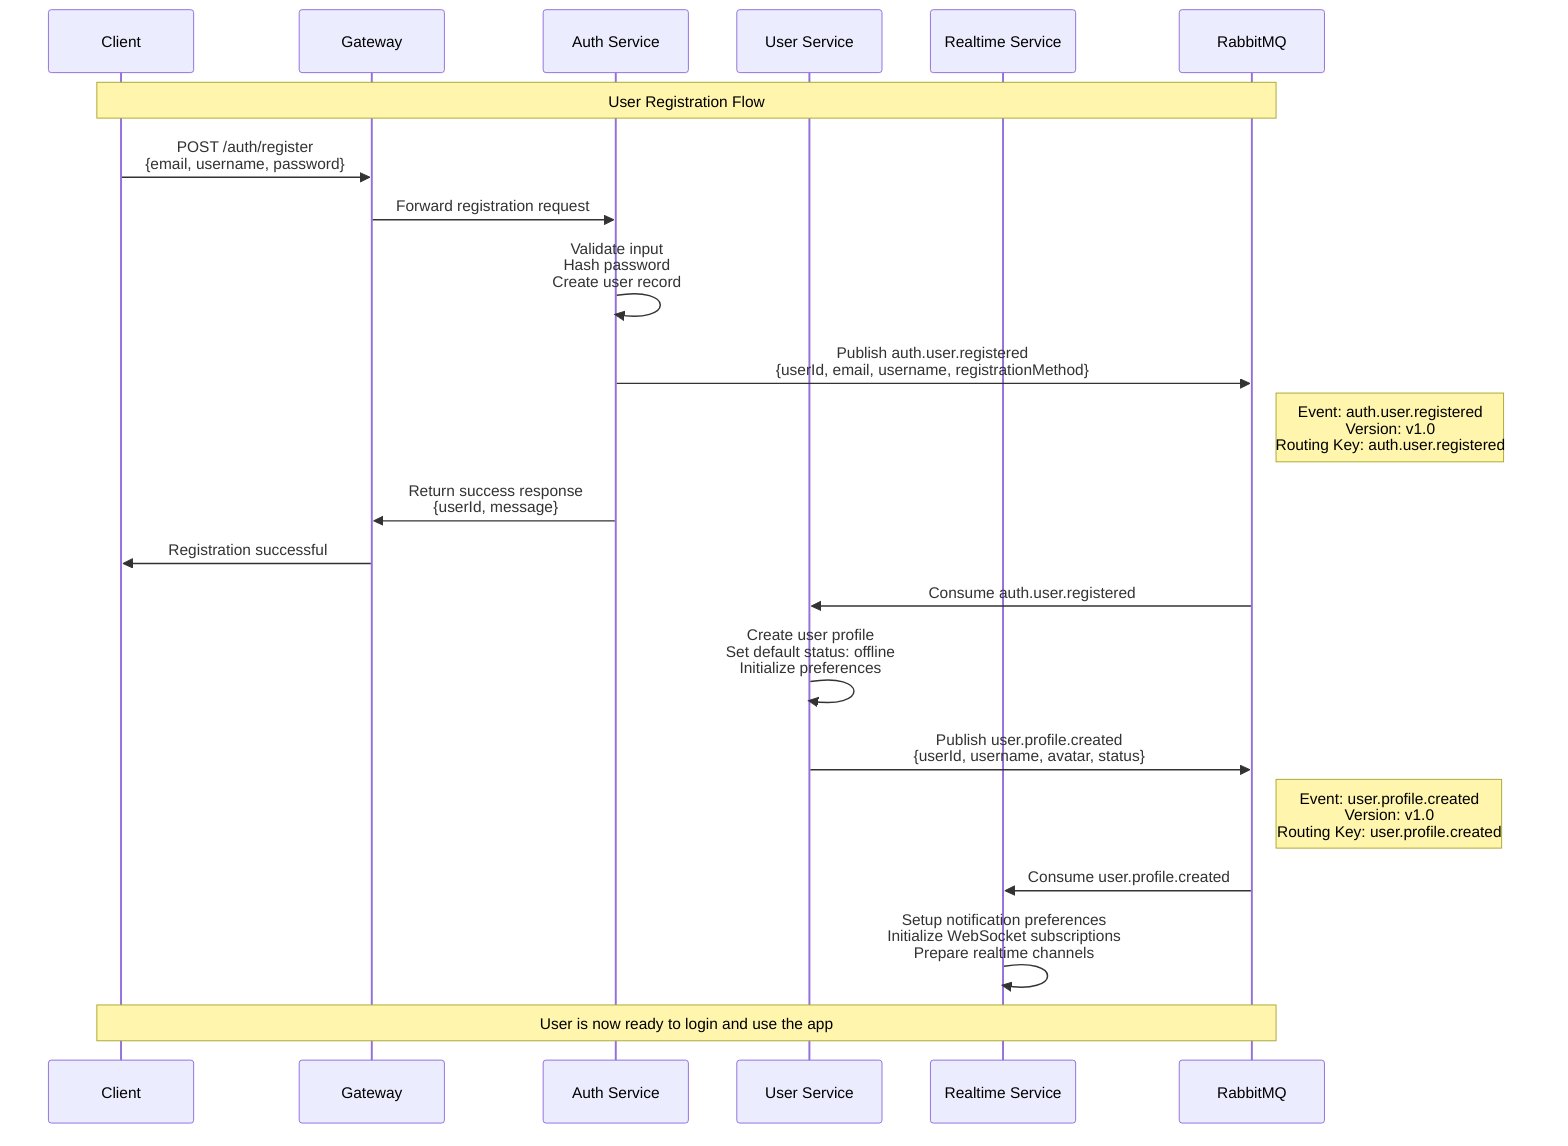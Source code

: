 sequenceDiagram
    participant C as Client
    participant G as Gateway
    participant A as Auth Service
    participant U as User Service
    participant R as Realtime Service
    participant MQ as RabbitMQ

    Note over C,MQ: User Registration Flow

    C->>G: POST /auth/register<br/>{email, username, password}
    G->>A: Forward registration request
    
    A->>A: Validate input<br/>Hash password<br/>Create user record
    
    A->>MQ: Publish auth.user.registered<br/>{userId, email, username, registrationMethod}
    Note right of MQ: Event: auth.user.registered<br/>Version: v1.0<br/>Routing Key: auth.user.registered
    
    A->>G: Return success response<br/>{userId, message}
    G->>C: Registration successful
    
    MQ->>U: Consume auth.user.registered
    U->>U: Create user profile<br/>Set default status: offline<br/>Initialize preferences
    
    U->>MQ: Publish user.profile.created<br/>{userId, username, avatar, status}
    Note right of MQ: Event: user.profile.created<br/>Version: v1.0<br/>Routing Key: user.profile.created
    
    MQ->>R: Consume user.profile.created
    R->>R: Setup notification preferences<br/>Initialize WebSocket subscriptions<br/>Prepare realtime channels
    
    Note over C,MQ: User is now ready to login and use the app